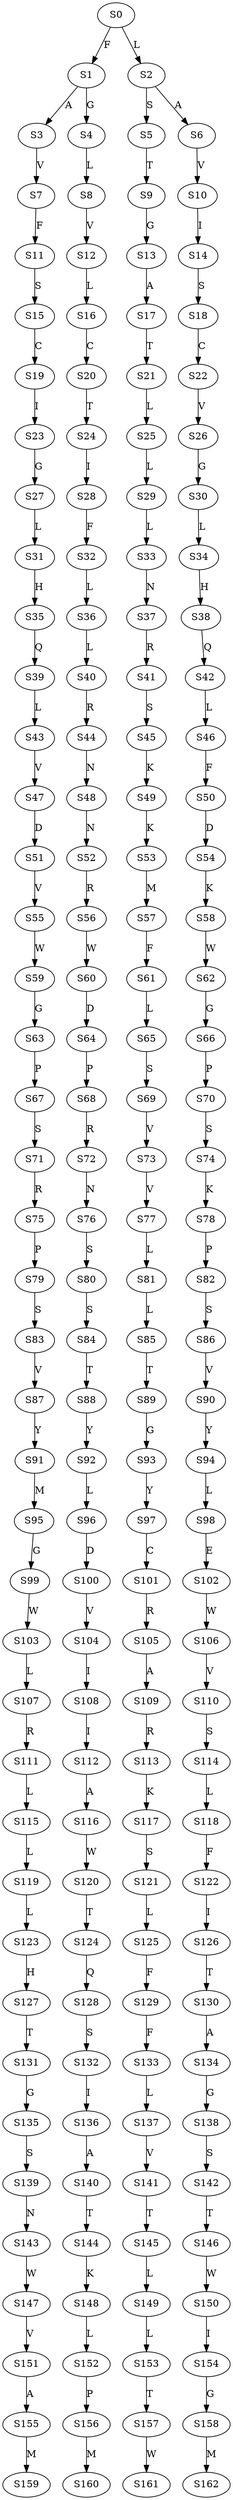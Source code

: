 strict digraph  {
	S0 -> S1 [ label = F ];
	S0 -> S2 [ label = L ];
	S1 -> S3 [ label = A ];
	S1 -> S4 [ label = G ];
	S2 -> S5 [ label = S ];
	S2 -> S6 [ label = A ];
	S3 -> S7 [ label = V ];
	S4 -> S8 [ label = L ];
	S5 -> S9 [ label = T ];
	S6 -> S10 [ label = V ];
	S7 -> S11 [ label = F ];
	S8 -> S12 [ label = V ];
	S9 -> S13 [ label = G ];
	S10 -> S14 [ label = I ];
	S11 -> S15 [ label = S ];
	S12 -> S16 [ label = L ];
	S13 -> S17 [ label = A ];
	S14 -> S18 [ label = S ];
	S15 -> S19 [ label = C ];
	S16 -> S20 [ label = C ];
	S17 -> S21 [ label = T ];
	S18 -> S22 [ label = C ];
	S19 -> S23 [ label = I ];
	S20 -> S24 [ label = T ];
	S21 -> S25 [ label = L ];
	S22 -> S26 [ label = V ];
	S23 -> S27 [ label = G ];
	S24 -> S28 [ label = I ];
	S25 -> S29 [ label = L ];
	S26 -> S30 [ label = G ];
	S27 -> S31 [ label = L ];
	S28 -> S32 [ label = F ];
	S29 -> S33 [ label = L ];
	S30 -> S34 [ label = L ];
	S31 -> S35 [ label = H ];
	S32 -> S36 [ label = L ];
	S33 -> S37 [ label = N ];
	S34 -> S38 [ label = H ];
	S35 -> S39 [ label = Q ];
	S36 -> S40 [ label = L ];
	S37 -> S41 [ label = R ];
	S38 -> S42 [ label = Q ];
	S39 -> S43 [ label = L ];
	S40 -> S44 [ label = R ];
	S41 -> S45 [ label = S ];
	S42 -> S46 [ label = L ];
	S43 -> S47 [ label = V ];
	S44 -> S48 [ label = N ];
	S45 -> S49 [ label = K ];
	S46 -> S50 [ label = F ];
	S47 -> S51 [ label = D ];
	S48 -> S52 [ label = N ];
	S49 -> S53 [ label = K ];
	S50 -> S54 [ label = D ];
	S51 -> S55 [ label = V ];
	S52 -> S56 [ label = R ];
	S53 -> S57 [ label = M ];
	S54 -> S58 [ label = K ];
	S55 -> S59 [ label = W ];
	S56 -> S60 [ label = W ];
	S57 -> S61 [ label = F ];
	S58 -> S62 [ label = W ];
	S59 -> S63 [ label = G ];
	S60 -> S64 [ label = D ];
	S61 -> S65 [ label = L ];
	S62 -> S66 [ label = G ];
	S63 -> S67 [ label = P ];
	S64 -> S68 [ label = P ];
	S65 -> S69 [ label = S ];
	S66 -> S70 [ label = P ];
	S67 -> S71 [ label = S ];
	S68 -> S72 [ label = R ];
	S69 -> S73 [ label = V ];
	S70 -> S74 [ label = S ];
	S71 -> S75 [ label = R ];
	S72 -> S76 [ label = N ];
	S73 -> S77 [ label = V ];
	S74 -> S78 [ label = K ];
	S75 -> S79 [ label = P ];
	S76 -> S80 [ label = S ];
	S77 -> S81 [ label = L ];
	S78 -> S82 [ label = P ];
	S79 -> S83 [ label = S ];
	S80 -> S84 [ label = S ];
	S81 -> S85 [ label = L ];
	S82 -> S86 [ label = S ];
	S83 -> S87 [ label = V ];
	S84 -> S88 [ label = T ];
	S85 -> S89 [ label = T ];
	S86 -> S90 [ label = V ];
	S87 -> S91 [ label = Y ];
	S88 -> S92 [ label = Y ];
	S89 -> S93 [ label = G ];
	S90 -> S94 [ label = Y ];
	S91 -> S95 [ label = M ];
	S92 -> S96 [ label = L ];
	S93 -> S97 [ label = Y ];
	S94 -> S98 [ label = L ];
	S95 -> S99 [ label = G ];
	S96 -> S100 [ label = D ];
	S97 -> S101 [ label = C ];
	S98 -> S102 [ label = E ];
	S99 -> S103 [ label = W ];
	S100 -> S104 [ label = V ];
	S101 -> S105 [ label = R ];
	S102 -> S106 [ label = W ];
	S103 -> S107 [ label = L ];
	S104 -> S108 [ label = I ];
	S105 -> S109 [ label = A ];
	S106 -> S110 [ label = V ];
	S107 -> S111 [ label = R ];
	S108 -> S112 [ label = I ];
	S109 -> S113 [ label = R ];
	S110 -> S114 [ label = S ];
	S111 -> S115 [ label = L ];
	S112 -> S116 [ label = A ];
	S113 -> S117 [ label = K ];
	S114 -> S118 [ label = L ];
	S115 -> S119 [ label = L ];
	S116 -> S120 [ label = W ];
	S117 -> S121 [ label = S ];
	S118 -> S122 [ label = F ];
	S119 -> S123 [ label = L ];
	S120 -> S124 [ label = T ];
	S121 -> S125 [ label = L ];
	S122 -> S126 [ label = I ];
	S123 -> S127 [ label = H ];
	S124 -> S128 [ label = Q ];
	S125 -> S129 [ label = F ];
	S126 -> S130 [ label = T ];
	S127 -> S131 [ label = T ];
	S128 -> S132 [ label = S ];
	S129 -> S133 [ label = F ];
	S130 -> S134 [ label = A ];
	S131 -> S135 [ label = G ];
	S132 -> S136 [ label = I ];
	S133 -> S137 [ label = L ];
	S134 -> S138 [ label = G ];
	S135 -> S139 [ label = S ];
	S136 -> S140 [ label = A ];
	S137 -> S141 [ label = V ];
	S138 -> S142 [ label = S ];
	S139 -> S143 [ label = N ];
	S140 -> S144 [ label = T ];
	S141 -> S145 [ label = T ];
	S142 -> S146 [ label = T ];
	S143 -> S147 [ label = W ];
	S144 -> S148 [ label = K ];
	S145 -> S149 [ label = L ];
	S146 -> S150 [ label = W ];
	S147 -> S151 [ label = V ];
	S148 -> S152 [ label = L ];
	S149 -> S153 [ label = L ];
	S150 -> S154 [ label = I ];
	S151 -> S155 [ label = A ];
	S152 -> S156 [ label = P ];
	S153 -> S157 [ label = T ];
	S154 -> S158 [ label = G ];
	S155 -> S159 [ label = M ];
	S156 -> S160 [ label = M ];
	S157 -> S161 [ label = W ];
	S158 -> S162 [ label = M ];
}

